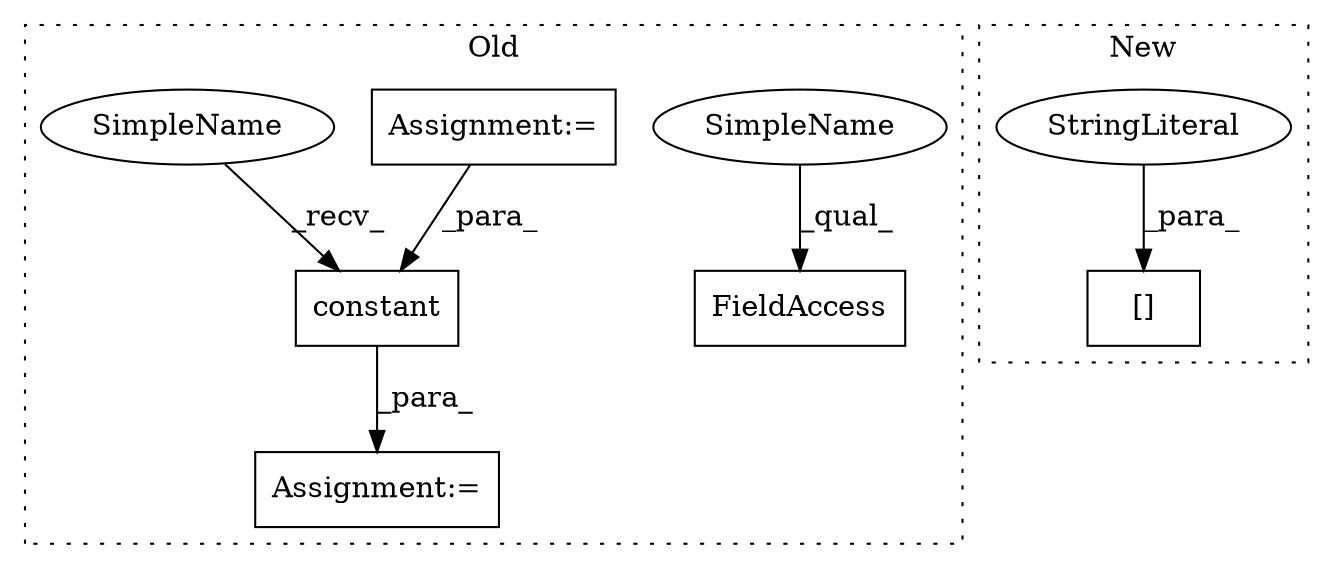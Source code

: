 digraph G {
subgraph cluster0 {
1 [label="constant" a="32" s="8588,8663" l="9,1" shape="box"];
3 [label="Assignment:=" a="7" s="9076" l="1" shape="box"];
5 [label="FieldAccess" a="22" s="9019" l="18" shape="box"];
6 [label="Assignment:=" a="7" s="8245" l="8" shape="box"];
7 [label="SimpleName" a="42" s="9019" l="10" shape="ellipse"];
8 [label="SimpleName" a="42" s="8577" l="10" shape="ellipse"];
label = "Old";
style="dotted";
}
subgraph cluster1 {
2 [label="[]" a="2" s="8592,8618" l="15,1" shape="box"];
4 [label="StringLiteral" a="45" s="8607" l="11" shape="ellipse"];
label = "New";
style="dotted";
}
1 -> 3 [label="_para_"];
4 -> 2 [label="_para_"];
6 -> 1 [label="_para_"];
7 -> 5 [label="_qual_"];
8 -> 1 [label="_recv_"];
}